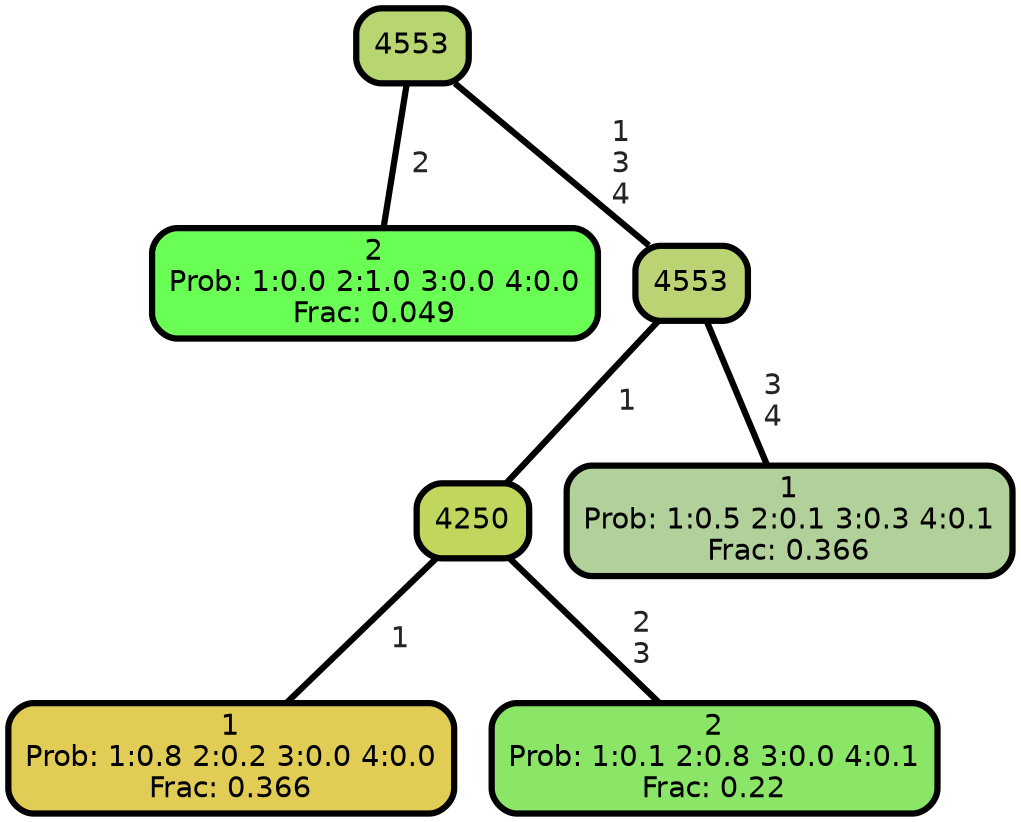 graph Tree {
node [shape=box, style="filled, rounded",color="black",penwidth="3",fontcolor="black",                 fontname=helvetica] ;
graph [ranksep="0 equally", splines=straight,                 bgcolor=transparent, dpi=200] ;
edge [fontname=helvetica, fontweight=bold,fontcolor=grey14,color=black] ;
0 [label="2
Prob: 1:0.0 2:1.0 3:0.0 4:0.0
Frac: 0.049", fillcolor="#6aff55"] ;
1 [label="4553", fillcolor="#b7d672"] ;
2 [label="1
Prob: 1:0.8 2:0.2 3:0.0 4:0.0
Frac: 0.366", fillcolor="#e1cd55"] ;
3 [label="4250", fillcolor="#c0d65c"] ;
4 [label="2
Prob: 1:0.1 2:0.8 3:0.0 4:0.1
Frac: 0.22", fillcolor="#8be567"] ;
5 [label="4553", fillcolor="#bbd373"] ;
6 [label="1
Prob: 1:0.5 2:0.1 3:0.3 4:0.1
Frac: 0.366", fillcolor="#b2d099"] ;
1 -- 0 [label=" 2",penwidth=3] ;
1 -- 5 [label=" 1\n 3\n 4",penwidth=3] ;
3 -- 2 [label=" 1",penwidth=3] ;
3 -- 4 [label=" 2\n 3",penwidth=3] ;
5 -- 3 [label=" 1",penwidth=3] ;
5 -- 6 [label=" 3\n 4",penwidth=3] ;
{rank = same;}}